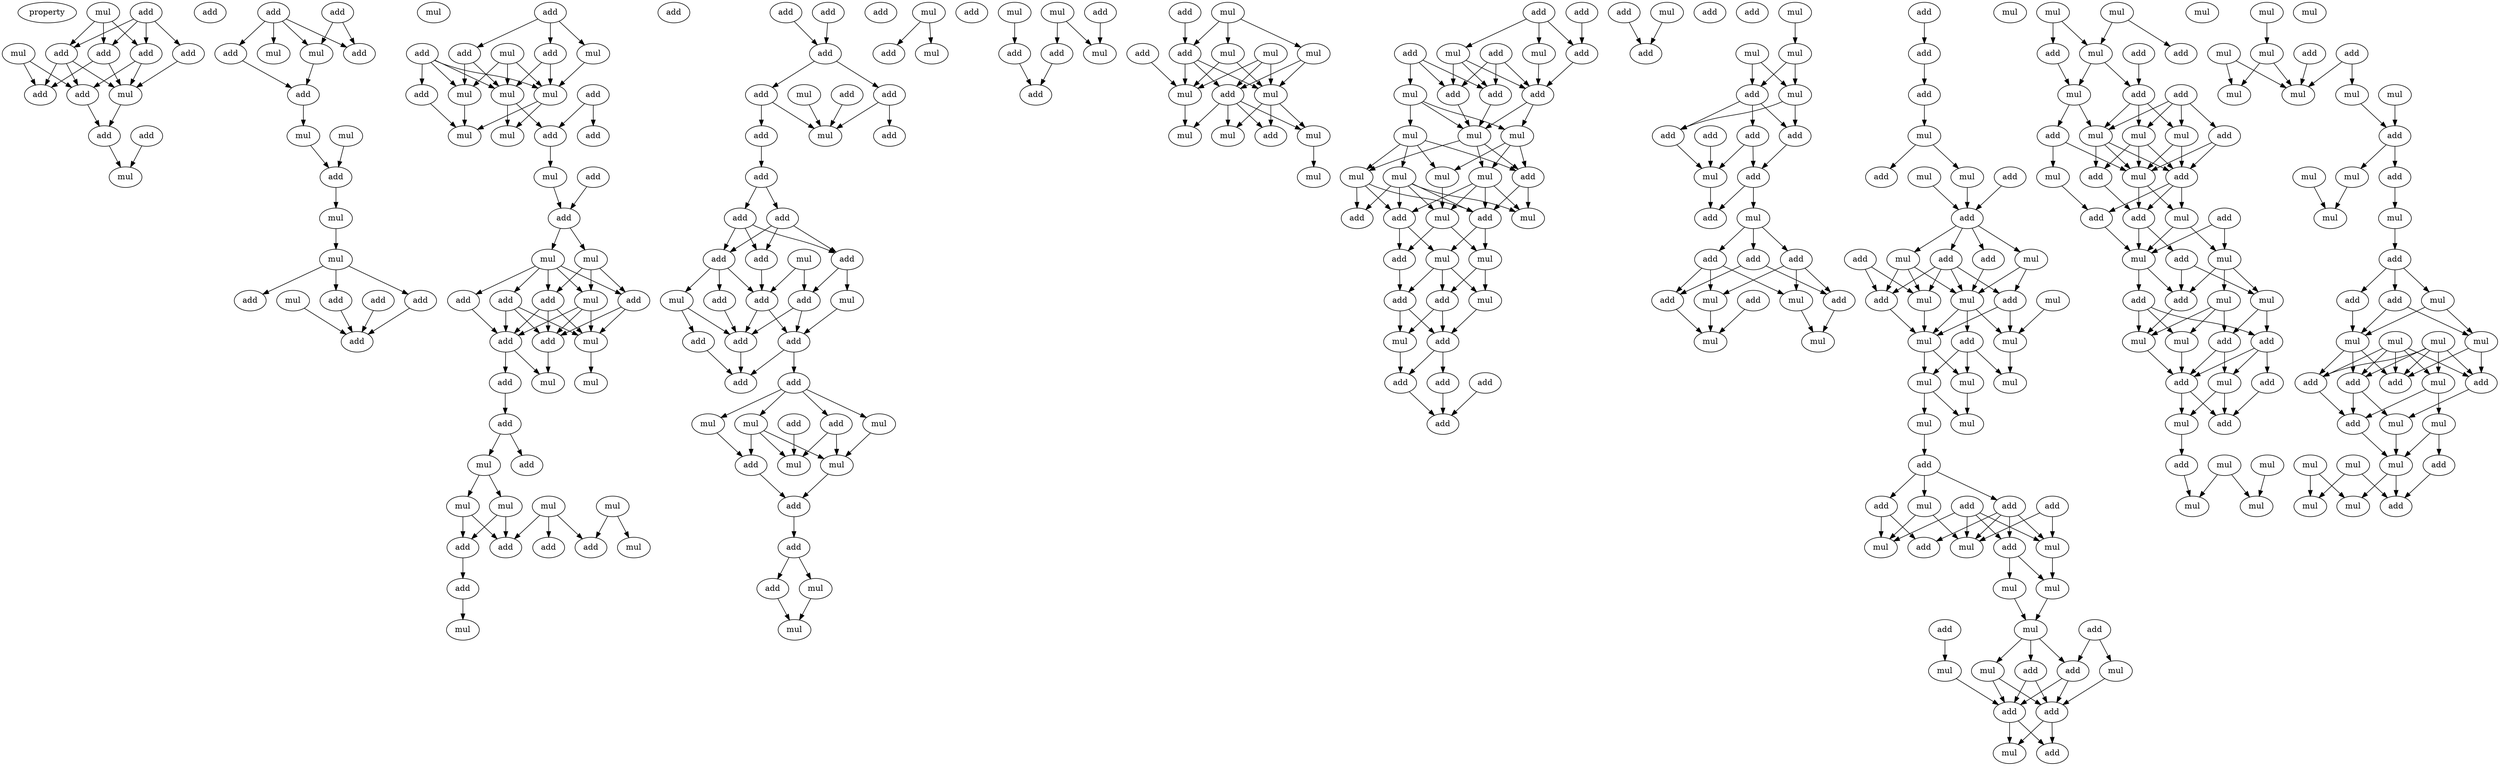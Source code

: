 digraph {
    node [fontcolor=black]
    property [mul=2,lf=1.7]
    0 [ label = mul ];
    1 [ label = add ];
    2 [ label = add ];
    3 [ label = mul ];
    4 [ label = add ];
    5 [ label = add ];
    6 [ label = add ];
    7 [ label = add ];
    8 [ label = mul ];
    9 [ label = add ];
    10 [ label = add ];
    11 [ label = add ];
    12 [ label = add ];
    13 [ label = mul ];
    14 [ label = add ];
    15 [ label = add ];
    16 [ label = add ];
    17 [ label = mul ];
    18 [ label = add ];
    19 [ label = mul ];
    20 [ label = add ];
    21 [ label = mul ];
    22 [ label = mul ];
    23 [ label = add ];
    24 [ label = mul ];
    25 [ label = mul ];
    26 [ label = mul ];
    27 [ label = mul ];
    28 [ label = add ];
    29 [ label = add ];
    30 [ label = add ];
    31 [ label = add ];
    32 [ label = add ];
    33 [ label = add ];
    34 [ label = mul ];
    35 [ label = add ];
    36 [ label = mul ];
    37 [ label = add ];
    38 [ label = add ];
    39 [ label = mul ];
    40 [ label = add ];
    41 [ label = add ];
    42 [ label = mul ];
    43 [ label = mul ];
    44 [ label = add ];
    45 [ label = add ];
    46 [ label = mul ];
    47 [ label = mul ];
    48 [ label = add ];
    49 [ label = mul ];
    50 [ label = add ];
    51 [ label = add ];
    52 [ label = mul ];
    53 [ label = mul ];
    54 [ label = add ];
    55 [ label = mul ];
    56 [ label = add ];
    57 [ label = add ];
    58 [ label = add ];
    59 [ label = add ];
    60 [ label = mul ];
    61 [ label = add ];
    62 [ label = mul ];
    63 [ label = mul ];
    64 [ label = add ];
    65 [ label = add ];
    66 [ label = mul ];
    67 [ label = add ];
    68 [ label = mul ];
    69 [ label = mul ];
    70 [ label = mul ];
    71 [ label = mul ];
    72 [ label = add ];
    73 [ label = mul ];
    74 [ label = add ];
    75 [ label = add ];
    76 [ label = add ];
    77 [ label = add ];
    78 [ label = add ];
    79 [ label = mul ];
    80 [ label = add ];
    81 [ label = add ];
    82 [ label = mul ];
    83 [ label = add ];
    84 [ label = add ];
    85 [ label = add ];
    86 [ label = add ];
    87 [ label = add ];
    88 [ label = add ];
    89 [ label = mul ];
    90 [ label = add ];
    91 [ label = add ];
    92 [ label = add ];
    93 [ label = add ];
    94 [ label = add ];
    95 [ label = mul ];
    96 [ label = add ];
    97 [ label = mul ];
    98 [ label = add ];
    99 [ label = add ];
    100 [ label = mul ];
    101 [ label = add ];
    102 [ label = add ];
    103 [ label = add ];
    104 [ label = add ];
    105 [ label = add ];
    106 [ label = add ];
    107 [ label = mul ];
    108 [ label = add ];
    109 [ label = mul ];
    110 [ label = add ];
    111 [ label = mul ];
    112 [ label = mul ];
    113 [ label = add ];
    114 [ label = mul ];
    115 [ label = add ];
    116 [ label = add ];
    117 [ label = mul ];
    118 [ label = add ];
    119 [ label = add ];
    120 [ label = add ];
    121 [ label = mul ];
    122 [ label = mul ];
    123 [ label = mul ];
    124 [ label = mul ];
    125 [ label = add ];
    126 [ label = mul ];
    127 [ label = add ];
    128 [ label = add ];
    129 [ label = mul ];
    130 [ label = add ];
    131 [ label = add ];
    132 [ label = mul ];
    133 [ label = mul ];
    134 [ label = add ];
    135 [ label = mul ];
    136 [ label = add ];
    137 [ label = mul ];
    138 [ label = mul ];
    139 [ label = add ];
    140 [ label = mul ];
    141 [ label = add ];
    142 [ label = mul ];
    143 [ label = mul ];
    144 [ label = mul ];
    145 [ label = mul ];
    146 [ label = add ];
    147 [ label = add ];
    148 [ label = mul ];
    149 [ label = mul ];
    150 [ label = add ];
    151 [ label = add ];
    152 [ label = add ];
    153 [ label = add ];
    154 [ label = add ];
    155 [ label = mul ];
    156 [ label = add ];
    157 [ label = mul ];
    158 [ label = mul ];
    159 [ label = mul ];
    160 [ label = add ];
    161 [ label = mul ];
    162 [ label = mul ];
    163 [ label = mul ];
    164 [ label = mul ];
    165 [ label = mul ];
    166 [ label = add ];
    167 [ label = add ];
    168 [ label = mul ];
    169 [ label = add ];
    170 [ label = add ];
    171 [ label = mul ];
    172 [ label = mul ];
    173 [ label = add ];
    174 [ label = add ];
    175 [ label = mul ];
    176 [ label = add ];
    177 [ label = mul ];
    178 [ label = add ];
    179 [ label = add ];
    180 [ label = add ];
    181 [ label = add ];
    182 [ label = add ];
    183 [ label = add ];
    184 [ label = mul ];
    185 [ label = add ];
    186 [ label = mul ];
    187 [ label = add ];
    188 [ label = mul ];
    189 [ label = mul ];
    190 [ label = add ];
    191 [ label = mul ];
    192 [ label = add ];
    193 [ label = add ];
    194 [ label = add ];
    195 [ label = add ];
    196 [ label = mul ];
    197 [ label = add ];
    198 [ label = mul ];
    199 [ label = add ];
    200 [ label = add ];
    201 [ label = add ];
    202 [ label = add ];
    203 [ label = mul ];
    204 [ label = mul ];
    205 [ label = add ];
    206 [ label = add ];
    207 [ label = add ];
    208 [ label = mul ];
    209 [ label = mul ];
    210 [ label = add ];
    211 [ label = mul ];
    212 [ label = add ];
    213 [ label = add ];
    214 [ label = mul ];
    215 [ label = mul ];
    216 [ label = add ];
    217 [ label = mul ];
    218 [ label = add ];
    219 [ label = add ];
    220 [ label = add ];
    221 [ label = add ];
    222 [ label = mul ];
    223 [ label = mul ];
    224 [ label = add ];
    225 [ label = add ];
    226 [ label = mul ];
    227 [ label = add ];
    228 [ label = mul ];
    229 [ label = mul ];
    230 [ label = mul ];
    231 [ label = add ];
    232 [ label = mul ];
    233 [ label = mul ];
    234 [ label = mul ];
    235 [ label = mul ];
    236 [ label = mul ];
    237 [ label = mul ];
    238 [ label = add ];
    239 [ label = add ];
    240 [ label = add ];
    241 [ label = add ];
    242 [ label = add ];
    243 [ label = mul ];
    244 [ label = add ];
    245 [ label = mul ];
    246 [ label = mul ];
    247 [ label = mul ];
    248 [ label = add ];
    249 [ label = mul ];
    250 [ label = mul ];
    251 [ label = mul ];
    252 [ label = add ];
    253 [ label = add ];
    254 [ label = mul ];
    255 [ label = add ];
    256 [ label = mul ];
    257 [ label = add ];
    258 [ label = mul ];
    259 [ label = add ];
    260 [ label = add ];
    261 [ label = mul ];
    262 [ label = add ];
    263 [ label = mul ];
    264 [ label = mul ];
    265 [ label = add ];
    266 [ label = mul ];
    267 [ label = add ];
    268 [ label = add ];
    269 [ label = add ];
    270 [ label = add ];
    271 [ label = mul ];
    272 [ label = add ];
    273 [ label = mul ];
    274 [ label = add ];
    275 [ label = mul ];
    276 [ label = mul ];
    277 [ label = mul ];
    278 [ label = mul ];
    279 [ label = add ];
    280 [ label = add ];
    281 [ label = add ];
    282 [ label = mul ];
    283 [ label = add ];
    284 [ label = add ];
    285 [ label = mul ];
    286 [ label = mul ];
    287 [ label = add ];
    288 [ label = mul ];
    289 [ label = add ];
    290 [ label = add ];
    291 [ label = mul ];
    292 [ label = mul ];
    293 [ label = mul ];
    294 [ label = add ];
    295 [ label = add ];
    296 [ label = add ];
    297 [ label = mul ];
    298 [ label = add ];
    299 [ label = add ];
    300 [ label = mul ];
    301 [ label = add ];
    302 [ label = mul ];
    303 [ label = mul ];
    304 [ label = mul ];
    305 [ label = mul ];
    306 [ label = mul ];
    307 [ label = mul ];
    308 [ label = mul ];
    309 [ label = mul ];
    310 [ label = add ];
    311 [ label = add ];
    312 [ label = mul ];
    313 [ label = mul ];
    314 [ label = mul ];
    315 [ label = mul ];
    316 [ label = add ];
    317 [ label = mul ];
    318 [ label = add ];
    319 [ label = mul ];
    320 [ label = mul ];
    321 [ label = mul ];
    322 [ label = mul ];
    323 [ label = add ];
    324 [ label = add ];
    325 [ label = mul ];
    326 [ label = add ];
    327 [ label = mul ];
    328 [ label = mul ];
    329 [ label = mul ];
    330 [ label = mul ];
    331 [ label = add ];
    332 [ label = add ];
    333 [ label = mul ];
    334 [ label = add ];
    335 [ label = add ];
    336 [ label = mul ];
    337 [ label = add ];
    338 [ label = mul ];
    339 [ label = add ];
    340 [ label = mul ];
    341 [ label = mul ];
    342 [ label = mul ];
    343 [ label = mul ];
    344 [ label = mul ];
    345 [ label = add ];
    0 -> 2 [ name = 0 ];
    0 -> 5 [ name = 1 ];
    0 -> 6 [ name = 2 ];
    1 -> 2 [ name = 3 ];
    1 -> 4 [ name = 4 ];
    1 -> 5 [ name = 5 ];
    1 -> 6 [ name = 6 ];
    2 -> 7 [ name = 7 ];
    2 -> 8 [ name = 8 ];
    3 -> 7 [ name = 9 ];
    3 -> 9 [ name = 10 ];
    4 -> 8 [ name = 11 ];
    5 -> 8 [ name = 12 ];
    5 -> 9 [ name = 13 ];
    6 -> 7 [ name = 14 ];
    6 -> 8 [ name = 15 ];
    6 -> 9 [ name = 16 ];
    7 -> 10 [ name = 17 ];
    8 -> 10 [ name = 18 ];
    10 -> 13 [ name = 19 ];
    12 -> 13 [ name = 20 ];
    14 -> 16 [ name = 21 ];
    14 -> 17 [ name = 22 ];
    14 -> 18 [ name = 23 ];
    14 -> 19 [ name = 24 ];
    15 -> 18 [ name = 25 ];
    15 -> 19 [ name = 26 ];
    16 -> 20 [ name = 27 ];
    19 -> 20 [ name = 28 ];
    20 -> 21 [ name = 29 ];
    21 -> 23 [ name = 30 ];
    22 -> 23 [ name = 31 ];
    23 -> 25 [ name = 32 ];
    25 -> 26 [ name = 33 ];
    26 -> 29 [ name = 34 ];
    26 -> 30 [ name = 35 ];
    26 -> 31 [ name = 36 ];
    27 -> 32 [ name = 37 ];
    28 -> 32 [ name = 38 ];
    29 -> 32 [ name = 39 ];
    30 -> 32 [ name = 40 ];
    33 -> 36 [ name = 41 ];
    33 -> 37 [ name = 42 ];
    33 -> 38 [ name = 43 ];
    34 -> 39 [ name = 44 ];
    34 -> 42 [ name = 45 ];
    34 -> 43 [ name = 46 ];
    35 -> 39 [ name = 47 ];
    35 -> 40 [ name = 48 ];
    35 -> 42 [ name = 49 ];
    35 -> 43 [ name = 50 ];
    36 -> 39 [ name = 51 ];
    37 -> 39 [ name = 52 ];
    37 -> 42 [ name = 53 ];
    38 -> 42 [ name = 54 ];
    38 -> 43 [ name = 55 ];
    39 -> 46 [ name = 56 ];
    39 -> 47 [ name = 57 ];
    40 -> 46 [ name = 58 ];
    41 -> 44 [ name = 59 ];
    41 -> 45 [ name = 60 ];
    42 -> 45 [ name = 61 ];
    42 -> 47 [ name = 62 ];
    43 -> 46 [ name = 63 ];
    45 -> 49 [ name = 64 ];
    48 -> 51 [ name = 65 ];
    49 -> 51 [ name = 66 ];
    51 -> 52 [ name = 67 ];
    51 -> 53 [ name = 68 ];
    52 -> 54 [ name = 69 ];
    52 -> 55 [ name = 70 ];
    52 -> 56 [ name = 71 ];
    52 -> 57 [ name = 72 ];
    52 -> 58 [ name = 73 ];
    53 -> 54 [ name = 74 ];
    53 -> 55 [ name = 75 ];
    53 -> 56 [ name = 76 ];
    54 -> 59 [ name = 77 ];
    54 -> 60 [ name = 78 ];
    54 -> 61 [ name = 79 ];
    55 -> 59 [ name = 80 ];
    55 -> 60 [ name = 81 ];
    55 -> 61 [ name = 82 ];
    56 -> 60 [ name = 83 ];
    56 -> 61 [ name = 84 ];
    57 -> 59 [ name = 85 ];
    58 -> 59 [ name = 86 ];
    58 -> 60 [ name = 87 ];
    58 -> 61 [ name = 88 ];
    59 -> 62 [ name = 89 ];
    59 -> 64 [ name = 90 ];
    60 -> 63 [ name = 91 ];
    61 -> 62 [ name = 92 ];
    64 -> 65 [ name = 93 ];
    65 -> 66 [ name = 94 ];
    65 -> 67 [ name = 95 ];
    66 -> 69 [ name = 96 ];
    66 -> 71 [ name = 97 ];
    68 -> 74 [ name = 98 ];
    68 -> 75 [ name = 99 ];
    68 -> 76 [ name = 100 ];
    69 -> 72 [ name = 101 ];
    69 -> 75 [ name = 102 ];
    70 -> 73 [ name = 103 ];
    70 -> 76 [ name = 104 ];
    71 -> 72 [ name = 105 ];
    71 -> 75 [ name = 106 ];
    72 -> 77 [ name = 107 ];
    77 -> 79 [ name = 108 ];
    78 -> 81 [ name = 109 ];
    80 -> 81 [ name = 110 ];
    81 -> 83 [ name = 111 ];
    81 -> 84 [ name = 112 ];
    82 -> 89 [ name = 113 ];
    83 -> 87 [ name = 114 ];
    83 -> 89 [ name = 115 ];
    84 -> 88 [ name = 116 ];
    84 -> 89 [ name = 117 ];
    85 -> 89 [ name = 118 ];
    87 -> 90 [ name = 119 ];
    90 -> 91 [ name = 120 ];
    90 -> 92 [ name = 121 ];
    91 -> 93 [ name = 122 ];
    91 -> 94 [ name = 123 ];
    91 -> 96 [ name = 124 ];
    92 -> 93 [ name = 125 ];
    92 -> 94 [ name = 126 ];
    92 -> 96 [ name = 127 ];
    93 -> 98 [ name = 128 ];
    93 -> 100 [ name = 129 ];
    93 -> 101 [ name = 130 ];
    94 -> 101 [ name = 131 ];
    95 -> 99 [ name = 132 ];
    95 -> 101 [ name = 133 ];
    96 -> 97 [ name = 134 ];
    96 -> 99 [ name = 135 ];
    97 -> 102 [ name = 136 ];
    98 -> 104 [ name = 137 ];
    99 -> 102 [ name = 138 ];
    99 -> 104 [ name = 139 ];
    100 -> 103 [ name = 140 ];
    100 -> 104 [ name = 141 ];
    101 -> 102 [ name = 142 ];
    101 -> 104 [ name = 143 ];
    102 -> 105 [ name = 144 ];
    102 -> 106 [ name = 145 ];
    103 -> 106 [ name = 146 ];
    104 -> 106 [ name = 147 ];
    105 -> 107 [ name = 148 ];
    105 -> 109 [ name = 149 ];
    105 -> 110 [ name = 150 ];
    105 -> 111 [ name = 151 ];
    107 -> 112 [ name = 152 ];
    108 -> 114 [ name = 153 ];
    109 -> 113 [ name = 154 ];
    110 -> 112 [ name = 155 ];
    110 -> 114 [ name = 156 ];
    111 -> 112 [ name = 157 ];
    111 -> 113 [ name = 158 ];
    111 -> 114 [ name = 159 ];
    112 -> 115 [ name = 160 ];
    113 -> 115 [ name = 161 ];
    115 -> 116 [ name = 162 ];
    116 -> 119 [ name = 163 ];
    116 -> 121 [ name = 164 ];
    117 -> 120 [ name = 165 ];
    117 -> 122 [ name = 166 ];
    119 -> 123 [ name = 167 ];
    121 -> 123 [ name = 168 ];
    124 -> 127 [ name = 169 ];
    125 -> 129 [ name = 170 ];
    126 -> 128 [ name = 171 ];
    126 -> 129 [ name = 172 ];
    127 -> 130 [ name = 173 ];
    128 -> 130 [ name = 174 ];
    131 -> 134 [ name = 175 ];
    132 -> 134 [ name = 176 ];
    132 -> 135 [ name = 177 ];
    132 -> 137 [ name = 178 ];
    133 -> 138 [ name = 179 ];
    133 -> 139 [ name = 180 ];
    133 -> 140 [ name = 181 ];
    134 -> 138 [ name = 182 ];
    134 -> 139 [ name = 183 ];
    134 -> 140 [ name = 184 ];
    135 -> 139 [ name = 185 ];
    135 -> 140 [ name = 186 ];
    136 -> 138 [ name = 187 ];
    137 -> 138 [ name = 188 ];
    137 -> 140 [ name = 189 ];
    138 -> 144 [ name = 190 ];
    139 -> 141 [ name = 191 ];
    139 -> 142 [ name = 192 ];
    139 -> 143 [ name = 193 ];
    139 -> 144 [ name = 194 ];
    140 -> 141 [ name = 195 ];
    140 -> 142 [ name = 196 ];
    140 -> 143 [ name = 197 ];
    142 -> 145 [ name = 198 ];
    146 -> 148 [ name = 199 ];
    146 -> 149 [ name = 200 ];
    146 -> 152 [ name = 201 ];
    147 -> 152 [ name = 202 ];
    148 -> 153 [ name = 203 ];
    149 -> 153 [ name = 204 ];
    149 -> 154 [ name = 205 ];
    149 -> 156 [ name = 206 ];
    150 -> 153 [ name = 207 ];
    150 -> 154 [ name = 208 ];
    150 -> 156 [ name = 209 ];
    151 -> 154 [ name = 210 ];
    151 -> 155 [ name = 211 ];
    151 -> 156 [ name = 212 ];
    152 -> 153 [ name = 213 ];
    153 -> 158 [ name = 214 ];
    153 -> 159 [ name = 215 ];
    154 -> 158 [ name = 216 ];
    155 -> 157 [ name = 217 ];
    155 -> 158 [ name = 218 ];
    155 -> 159 [ name = 219 ];
    156 -> 158 [ name = 220 ];
    157 -> 160 [ name = 221 ];
    157 -> 161 [ name = 222 ];
    157 -> 162 [ name = 223 ];
    157 -> 164 [ name = 224 ];
    158 -> 160 [ name = 225 ];
    158 -> 163 [ name = 226 ];
    158 -> 164 [ name = 227 ];
    159 -> 160 [ name = 228 ];
    159 -> 162 [ name = 229 ];
    159 -> 163 [ name = 230 ];
    160 -> 165 [ name = 231 ];
    160 -> 166 [ name = 232 ];
    161 -> 165 [ name = 233 ];
    161 -> 166 [ name = 234 ];
    161 -> 167 [ name = 235 ];
    161 -> 168 [ name = 236 ];
    161 -> 169 [ name = 237 ];
    162 -> 168 [ name = 238 ];
    163 -> 165 [ name = 239 ];
    163 -> 166 [ name = 240 ];
    163 -> 168 [ name = 241 ];
    163 -> 169 [ name = 242 ];
    164 -> 166 [ name = 243 ];
    164 -> 167 [ name = 244 ];
    164 -> 169 [ name = 245 ];
    166 -> 171 [ name = 246 ];
    166 -> 172 [ name = 247 ];
    168 -> 170 [ name = 248 ];
    168 -> 171 [ name = 249 ];
    169 -> 170 [ name = 250 ];
    169 -> 172 [ name = 251 ];
    170 -> 174 [ name = 252 ];
    171 -> 173 [ name = 253 ];
    171 -> 175 [ name = 254 ];
    172 -> 173 [ name = 255 ];
    172 -> 174 [ name = 256 ];
    172 -> 175 [ name = 257 ];
    173 -> 176 [ name = 258 ];
    173 -> 177 [ name = 259 ];
    174 -> 176 [ name = 260 ];
    174 -> 177 [ name = 261 ];
    175 -> 176 [ name = 262 ];
    176 -> 179 [ name = 263 ];
    176 -> 180 [ name = 264 ];
    177 -> 179 [ name = 265 ];
    178 -> 181 [ name = 266 ];
    179 -> 181 [ name = 267 ];
    180 -> 181 [ name = 268 ];
    182 -> 187 [ name = 269 ];
    184 -> 187 [ name = 270 ];
    186 -> 189 [ name = 271 ];
    188 -> 190 [ name = 272 ];
    188 -> 191 [ name = 273 ];
    189 -> 190 [ name = 274 ];
    189 -> 191 [ name = 275 ];
    190 -> 192 [ name = 276 ];
    190 -> 194 [ name = 277 ];
    190 -> 195 [ name = 278 ];
    191 -> 194 [ name = 279 ];
    191 -> 195 [ name = 280 ];
    192 -> 196 [ name = 281 ];
    192 -> 197 [ name = 282 ];
    193 -> 196 [ name = 283 ];
    194 -> 196 [ name = 284 ];
    195 -> 197 [ name = 285 ];
    196 -> 199 [ name = 286 ];
    197 -> 198 [ name = 287 ];
    197 -> 199 [ name = 288 ];
    198 -> 200 [ name = 289 ];
    198 -> 201 [ name = 290 ];
    198 -> 202 [ name = 291 ];
    200 -> 206 [ name = 292 ];
    200 -> 207 [ name = 293 ];
    201 -> 203 [ name = 294 ];
    201 -> 204 [ name = 295 ];
    201 -> 206 [ name = 296 ];
    202 -> 203 [ name = 297 ];
    202 -> 204 [ name = 298 ];
    202 -> 207 [ name = 299 ];
    203 -> 209 [ name = 300 ];
    204 -> 208 [ name = 301 ];
    205 -> 209 [ name = 302 ];
    206 -> 209 [ name = 303 ];
    207 -> 208 [ name = 304 ];
    210 -> 212 [ name = 305 ];
    212 -> 213 [ name = 306 ];
    213 -> 214 [ name = 307 ];
    214 -> 216 [ name = 308 ];
    214 -> 217 [ name = 309 ];
    215 -> 219 [ name = 310 ];
    217 -> 219 [ name = 311 ];
    218 -> 219 [ name = 312 ];
    219 -> 221 [ name = 313 ];
    219 -> 222 [ name = 314 ];
    219 -> 223 [ name = 315 ];
    219 -> 224 [ name = 316 ];
    220 -> 225 [ name = 317 ];
    220 -> 229 [ name = 318 ];
    221 -> 228 [ name = 319 ];
    222 -> 227 [ name = 320 ];
    222 -> 228 [ name = 321 ];
    223 -> 225 [ name = 322 ];
    223 -> 228 [ name = 323 ];
    223 -> 229 [ name = 324 ];
    224 -> 225 [ name = 325 ];
    224 -> 227 [ name = 326 ];
    224 -> 228 [ name = 327 ];
    224 -> 229 [ name = 328 ];
    225 -> 230 [ name = 329 ];
    226 -> 232 [ name = 330 ];
    227 -> 230 [ name = 331 ];
    227 -> 232 [ name = 332 ];
    228 -> 230 [ name = 333 ];
    228 -> 231 [ name = 334 ];
    228 -> 232 [ name = 335 ];
    229 -> 230 [ name = 336 ];
    230 -> 234 [ name = 337 ];
    230 -> 235 [ name = 338 ];
    231 -> 233 [ name = 339 ];
    231 -> 234 [ name = 340 ];
    231 -> 235 [ name = 341 ];
    232 -> 233 [ name = 342 ];
    234 -> 237 [ name = 343 ];
    235 -> 236 [ name = 344 ];
    235 -> 237 [ name = 345 ];
    236 -> 238 [ name = 346 ];
    238 -> 239 [ name = 347 ];
    238 -> 240 [ name = 348 ];
    238 -> 243 [ name = 349 ];
    239 -> 244 [ name = 350 ];
    239 -> 245 [ name = 351 ];
    239 -> 246 [ name = 352 ];
    239 -> 248 [ name = 353 ];
    240 -> 247 [ name = 354 ];
    240 -> 248 [ name = 355 ];
    241 -> 244 [ name = 356 ];
    241 -> 245 [ name = 357 ];
    241 -> 246 [ name = 358 ];
    241 -> 247 [ name = 359 ];
    242 -> 245 [ name = 360 ];
    242 -> 246 [ name = 361 ];
    243 -> 245 [ name = 362 ];
    243 -> 247 [ name = 363 ];
    244 -> 249 [ name = 364 ];
    244 -> 250 [ name = 365 ];
    246 -> 250 [ name = 366 ];
    249 -> 251 [ name = 367 ];
    250 -> 251 [ name = 368 ];
    251 -> 255 [ name = 369 ];
    251 -> 257 [ name = 370 ];
    251 -> 258 [ name = 371 ];
    252 -> 256 [ name = 372 ];
    253 -> 254 [ name = 373 ];
    253 -> 257 [ name = 374 ];
    254 -> 260 [ name = 375 ];
    255 -> 259 [ name = 376 ];
    255 -> 260 [ name = 377 ];
    256 -> 259 [ name = 378 ];
    257 -> 259 [ name = 379 ];
    257 -> 260 [ name = 380 ];
    258 -> 259 [ name = 381 ];
    258 -> 260 [ name = 382 ];
    259 -> 261 [ name = 383 ];
    259 -> 262 [ name = 384 ];
    260 -> 261 [ name = 385 ];
    260 -> 262 [ name = 386 ];
    263 -> 265 [ name = 387 ];
    263 -> 266 [ name = 388 ];
    264 -> 266 [ name = 389 ];
    264 -> 268 [ name = 390 ];
    265 -> 271 [ name = 391 ];
    266 -> 270 [ name = 392 ];
    266 -> 271 [ name = 393 ];
    267 -> 270 [ name = 394 ];
    269 -> 273 [ name = 395 ];
    269 -> 274 [ name = 396 ];
    269 -> 275 [ name = 397 ];
    269 -> 276 [ name = 398 ];
    270 -> 273 [ name = 399 ];
    270 -> 275 [ name = 400 ];
    270 -> 276 [ name = 401 ];
    271 -> 272 [ name = 402 ];
    271 -> 276 [ name = 403 ];
    272 -> 277 [ name = 404 ];
    272 -> 278 [ name = 405 ];
    273 -> 278 [ name = 406 ];
    273 -> 279 [ name = 407 ];
    273 -> 280 [ name = 408 ];
    274 -> 278 [ name = 409 ];
    274 -> 279 [ name = 410 ];
    275 -> 278 [ name = 411 ];
    275 -> 279 [ name = 412 ];
    276 -> 278 [ name = 413 ];
    276 -> 279 [ name = 414 ];
    276 -> 280 [ name = 415 ];
    277 -> 281 [ name = 416 ];
    278 -> 282 [ name = 417 ];
    278 -> 284 [ name = 418 ];
    279 -> 281 [ name = 419 ];
    279 -> 282 [ name = 420 ];
    279 -> 284 [ name = 421 ];
    280 -> 284 [ name = 422 ];
    281 -> 285 [ name = 423 ];
    282 -> 285 [ name = 424 ];
    282 -> 286 [ name = 425 ];
    283 -> 285 [ name = 426 ];
    283 -> 286 [ name = 427 ];
    284 -> 285 [ name = 428 ];
    284 -> 287 [ name = 429 ];
    285 -> 289 [ name = 430 ];
    285 -> 290 [ name = 431 ];
    286 -> 288 [ name = 432 ];
    286 -> 290 [ name = 433 ];
    286 -> 291 [ name = 434 ];
    287 -> 290 [ name = 435 ];
    287 -> 291 [ name = 436 ];
    288 -> 292 [ name = 437 ];
    288 -> 293 [ name = 438 ];
    288 -> 295 [ name = 439 ];
    289 -> 292 [ name = 440 ];
    289 -> 293 [ name = 441 ];
    289 -> 294 [ name = 442 ];
    290 -> 293 [ name = 443 ];
    291 -> 294 [ name = 444 ];
    291 -> 295 [ name = 445 ];
    292 -> 296 [ name = 446 ];
    293 -> 296 [ name = 447 ];
    294 -> 296 [ name = 448 ];
    294 -> 297 [ name = 449 ];
    294 -> 298 [ name = 450 ];
    295 -> 296 [ name = 451 ];
    295 -> 297 [ name = 452 ];
    296 -> 299 [ name = 453 ];
    296 -> 300 [ name = 454 ];
    297 -> 299 [ name = 455 ];
    297 -> 300 [ name = 456 ];
    298 -> 299 [ name = 457 ];
    300 -> 301 [ name = 458 ];
    301 -> 306 [ name = 459 ];
    302 -> 305 [ name = 460 ];
    302 -> 306 [ name = 461 ];
    303 -> 305 [ name = 462 ];
    307 -> 308 [ name = 463 ];
    308 -> 312 [ name = 464 ];
    308 -> 313 [ name = 465 ];
    309 -> 312 [ name = 466 ];
    309 -> 313 [ name = 467 ];
    310 -> 312 [ name = 468 ];
    311 -> 312 [ name = 469 ];
    311 -> 314 [ name = 470 ];
    314 -> 316 [ name = 471 ];
    315 -> 316 [ name = 472 ];
    316 -> 317 [ name = 473 ];
    316 -> 318 [ name = 474 ];
    317 -> 322 [ name = 475 ];
    318 -> 321 [ name = 476 ];
    320 -> 322 [ name = 477 ];
    321 -> 323 [ name = 478 ];
    323 -> 324 [ name = 479 ];
    323 -> 325 [ name = 480 ];
    323 -> 326 [ name = 481 ];
    324 -> 327 [ name = 482 ];
    325 -> 327 [ name = 483 ];
    325 -> 328 [ name = 484 ];
    326 -> 327 [ name = 485 ];
    326 -> 328 [ name = 486 ];
    327 -> 331 [ name = 487 ];
    327 -> 332 [ name = 488 ];
    327 -> 335 [ name = 489 ];
    328 -> 332 [ name = 490 ];
    328 -> 334 [ name = 491 ];
    329 -> 331 [ name = 492 ];
    329 -> 332 [ name = 493 ];
    329 -> 333 [ name = 494 ];
    329 -> 334 [ name = 495 ];
    329 -> 335 [ name = 496 ];
    330 -> 331 [ name = 497 ];
    330 -> 332 [ name = 498 ];
    330 -> 333 [ name = 499 ];
    330 -> 334 [ name = 500 ];
    330 -> 335 [ name = 501 ];
    331 -> 337 [ name = 502 ];
    331 -> 338 [ name = 503 ];
    333 -> 336 [ name = 504 ];
    333 -> 337 [ name = 505 ];
    334 -> 338 [ name = 506 ];
    335 -> 337 [ name = 507 ];
    336 -> 339 [ name = 508 ];
    336 -> 342 [ name = 509 ];
    337 -> 342 [ name = 510 ];
    338 -> 342 [ name = 511 ];
    339 -> 345 [ name = 512 ];
    340 -> 343 [ name = 513 ];
    340 -> 344 [ name = 514 ];
    341 -> 344 [ name = 515 ];
    341 -> 345 [ name = 516 ];
    342 -> 343 [ name = 517 ];
    342 -> 345 [ name = 518 ];
}
